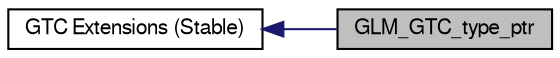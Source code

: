 digraph structs
{
  bgcolor="transparent";
  edge [fontname="FreeSans",fontsize=8,labelfontname="FreeSans",labelfontsize=8];
  node [fontname="FreeSans",fontsize=10,shape=record];
  rankdir=LR;
  Node1 [label="GTC Extensions (Stable)",height=0.2,width=0.4,color="black",URL="$group__gtc.html",tooltip="Functions and types that the GLSL specification doesn&#39;t define, but useful to..."];
  Node0 [label="GLM_GTC_type_ptr",height=0.2,width=0.4,color="black", fillcolor="grey75", style="filled" fontcolor="black"];
  Node1->Node0 [shape=plaintext, color="midnightblue", dir="back", style="solid"];
}
